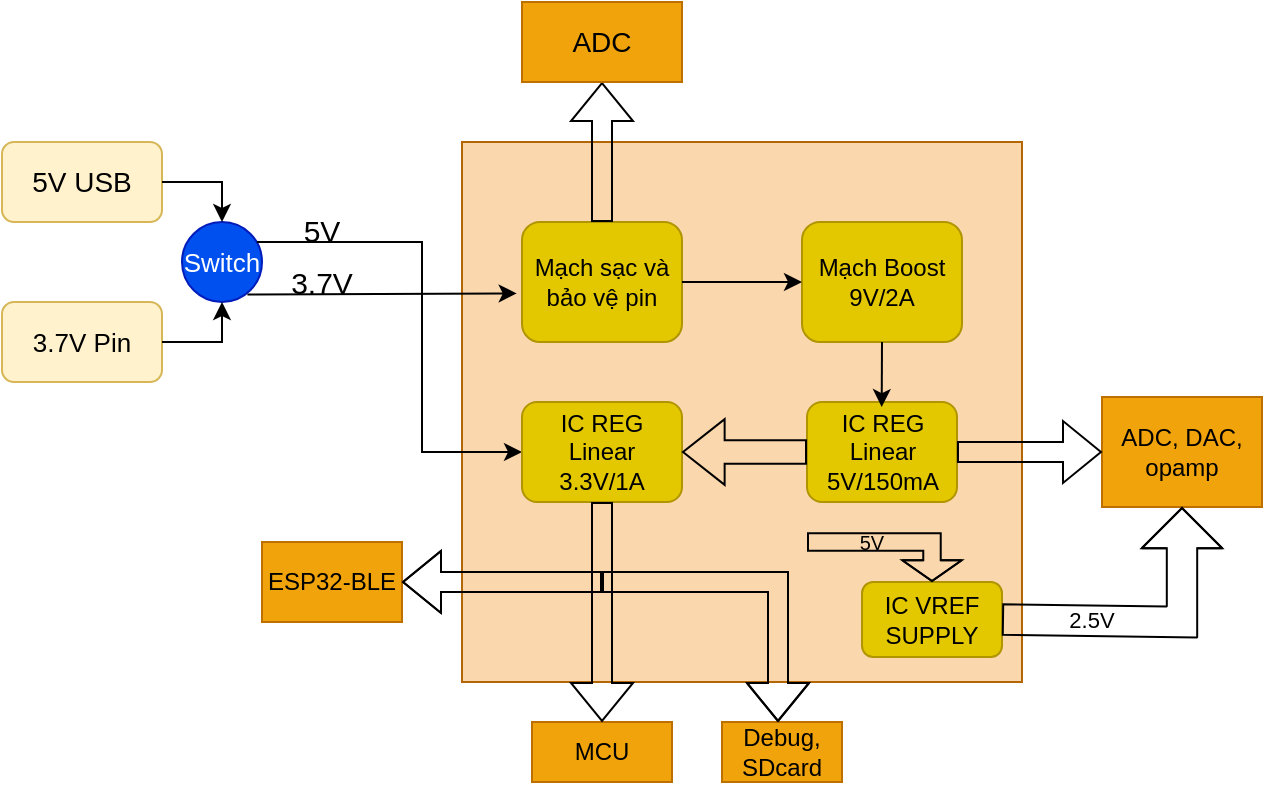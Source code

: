 <mxfile version="24.3.1" type="github">
  <diagram name="Trang-1" id="0lxTWm7fCItopQf3OwJO">
    <mxGraphModel dx="1066" dy="574" grid="1" gridSize="10" guides="1" tooltips="1" connect="1" arrows="1" fold="1" page="1" pageScale="1" pageWidth="850" pageHeight="1100" math="0" shadow="0">
      <root>
        <mxCell id="0" />
        <mxCell id="1" parent="0" />
        <mxCell id="QdqB2o7tGNXcahVqwCzd-1" value="" style="rounded=0;whiteSpace=wrap;html=1;fillColor=#fad7ac;strokeColor=#b46504;" vertex="1" parent="1">
          <mxGeometry x="320" y="180" width="280" height="270" as="geometry" />
        </mxCell>
        <mxCell id="QdqB2o7tGNXcahVqwCzd-2" value="&lt;font style=&quot;font-size: 14px;&quot;&gt;5V USB&lt;/font&gt;" style="rounded=1;whiteSpace=wrap;html=1;fillColor=#fff2cc;strokeColor=#d6b656;" vertex="1" parent="1">
          <mxGeometry x="90" y="180" width="80" height="40" as="geometry" />
        </mxCell>
        <mxCell id="QdqB2o7tGNXcahVqwCzd-3" value="&lt;font style=&quot;font-size: 13px;&quot;&gt;3.7V Pin&lt;/font&gt;" style="rounded=1;whiteSpace=wrap;html=1;fillColor=#fff2cc;strokeColor=#d6b656;" vertex="1" parent="1">
          <mxGeometry x="90" y="260" width="80" height="40" as="geometry" />
        </mxCell>
        <mxCell id="QdqB2o7tGNXcahVqwCzd-4" value="&lt;font style=&quot;font-size: 13px;&quot;&gt;Switch&lt;/font&gt;" style="ellipse;whiteSpace=wrap;html=1;aspect=fixed;fillColor=#0050ef;fontColor=#ffffff;strokeColor=#001DBC;" vertex="1" parent="1">
          <mxGeometry x="180" y="220" width="40" height="40" as="geometry" />
        </mxCell>
        <mxCell id="QdqB2o7tGNXcahVqwCzd-5" value="" style="endArrow=classic;html=1;rounded=0;exitX=1;exitY=0.5;exitDx=0;exitDy=0;" edge="1" parent="1" source="QdqB2o7tGNXcahVqwCzd-2">
          <mxGeometry width="50" height="50" relative="1" as="geometry">
            <mxPoint x="420" y="350" as="sourcePoint" />
            <mxPoint x="200" y="220" as="targetPoint" />
            <Array as="points">
              <mxPoint x="200" y="200" />
            </Array>
          </mxGeometry>
        </mxCell>
        <mxCell id="QdqB2o7tGNXcahVqwCzd-6" value="" style="endArrow=classic;html=1;rounded=0;exitX=1;exitY=0.5;exitDx=0;exitDy=0;entryX=0.5;entryY=1;entryDx=0;entryDy=0;" edge="1" parent="1" source="QdqB2o7tGNXcahVqwCzd-3" target="QdqB2o7tGNXcahVqwCzd-4">
          <mxGeometry width="50" height="50" relative="1" as="geometry">
            <mxPoint x="420" y="350" as="sourcePoint" />
            <mxPoint x="470" y="300" as="targetPoint" />
            <Array as="points">
              <mxPoint x="200" y="280" />
            </Array>
          </mxGeometry>
        </mxCell>
        <mxCell id="QdqB2o7tGNXcahVqwCzd-8" value="" style="endArrow=classic;html=1;rounded=0;exitX=0.935;exitY=0.249;exitDx=0;exitDy=0;entryX=0;entryY=0.5;entryDx=0;entryDy=0;exitPerimeter=0;" edge="1" parent="1" source="QdqB2o7tGNXcahVqwCzd-4" target="QdqB2o7tGNXcahVqwCzd-23">
          <mxGeometry width="50" height="50" relative="1" as="geometry">
            <mxPoint x="194.422" y="229.998" as="sourcePoint" />
            <mxPoint x="320" y="231.12" as="targetPoint" />
            <Array as="points">
              <mxPoint x="300" y="230" />
              <mxPoint x="300" y="335" />
            </Array>
          </mxGeometry>
        </mxCell>
        <mxCell id="QdqB2o7tGNXcahVqwCzd-9" value="" style="endArrow=classic;html=1;rounded=0;exitX=0.818;exitY=0.906;exitDx=0;exitDy=0;entryX=-0.033;entryY=0.595;entryDx=0;entryDy=0;entryPerimeter=0;exitPerimeter=0;" edge="1" parent="1" source="QdqB2o7tGNXcahVqwCzd-4" target="QdqB2o7tGNXcahVqwCzd-12">
          <mxGeometry width="50" height="50" relative="1" as="geometry">
            <mxPoint x="192" y="259" as="sourcePoint" />
            <mxPoint x="320" y="260" as="targetPoint" />
          </mxGeometry>
        </mxCell>
        <mxCell id="QdqB2o7tGNXcahVqwCzd-10" value="&lt;font style=&quot;font-size: 15px;&quot;&gt;5V&lt;/font&gt;" style="text;html=1;align=center;verticalAlign=middle;whiteSpace=wrap;rounded=0;" vertex="1" parent="1">
          <mxGeometry x="220" y="209" width="60" height="30" as="geometry" />
        </mxCell>
        <mxCell id="QdqB2o7tGNXcahVqwCzd-11" value="&lt;font style=&quot;font-size: 15px;&quot;&gt;3.7V&lt;/font&gt;" style="text;html=1;align=center;verticalAlign=middle;whiteSpace=wrap;rounded=0;" vertex="1" parent="1">
          <mxGeometry x="220" y="235" width="60" height="30" as="geometry" />
        </mxCell>
        <mxCell id="QdqB2o7tGNXcahVqwCzd-12" value="Mạch sạc và bảo vệ pin" style="rounded=1;whiteSpace=wrap;html=1;fillColor=#e3c800;fontColor=#000000;strokeColor=#B09500;" vertex="1" parent="1">
          <mxGeometry x="350" y="220" width="80" height="60" as="geometry" />
        </mxCell>
        <mxCell id="QdqB2o7tGNXcahVqwCzd-13" value="" style="shape=flexArrow;endArrow=classic;html=1;rounded=0;exitX=0.5;exitY=0;exitDx=0;exitDy=0;" edge="1" parent="1" source="QdqB2o7tGNXcahVqwCzd-12">
          <mxGeometry width="50" height="50" relative="1" as="geometry">
            <mxPoint x="360" y="250" as="sourcePoint" />
            <mxPoint x="390" y="150" as="targetPoint" />
          </mxGeometry>
        </mxCell>
        <mxCell id="QdqB2o7tGNXcahVqwCzd-14" value="&lt;font style=&quot;font-size: 14px;&quot;&gt;ADC&lt;/font&gt;" style="rounded=0;whiteSpace=wrap;html=1;fillColor=#f0a30a;fontColor=#000000;strokeColor=#BD7000;" vertex="1" parent="1">
          <mxGeometry x="350" y="110" width="80" height="40" as="geometry" />
        </mxCell>
        <mxCell id="QdqB2o7tGNXcahVqwCzd-15" value="Mạch Boost&lt;div&gt;9V/2A&lt;/div&gt;" style="rounded=1;whiteSpace=wrap;html=1;fillColor=#e3c800;fontColor=#000000;strokeColor=#B09500;" vertex="1" parent="1">
          <mxGeometry x="490" y="220" width="80" height="60" as="geometry" />
        </mxCell>
        <mxCell id="QdqB2o7tGNXcahVqwCzd-16" value="" style="endArrow=classic;html=1;rounded=0;exitX=1;exitY=0.5;exitDx=0;exitDy=0;entryX=0;entryY=0.5;entryDx=0;entryDy=0;" edge="1" parent="1" source="QdqB2o7tGNXcahVqwCzd-12" target="QdqB2o7tGNXcahVqwCzd-15">
          <mxGeometry width="50" height="50" relative="1" as="geometry">
            <mxPoint x="430" y="240" as="sourcePoint" />
            <mxPoint x="480" y="190" as="targetPoint" />
          </mxGeometry>
        </mxCell>
        <mxCell id="QdqB2o7tGNXcahVqwCzd-17" value="IC REG Linear 5V/150mA" style="rounded=1;whiteSpace=wrap;html=1;fillColor=#e3c800;fontColor=#000000;strokeColor=#B09500;" vertex="1" parent="1">
          <mxGeometry x="492.5" y="310" width="75" height="50" as="geometry" />
        </mxCell>
        <mxCell id="QdqB2o7tGNXcahVqwCzd-18" value="" style="endArrow=classic;html=1;rounded=0;exitX=0.5;exitY=1;exitDx=0;exitDy=0;entryX=0.498;entryY=0.051;entryDx=0;entryDy=0;entryPerimeter=0;" edge="1" parent="1" source="QdqB2o7tGNXcahVqwCzd-15" target="QdqB2o7tGNXcahVqwCzd-17">
          <mxGeometry width="50" height="50" relative="1" as="geometry">
            <mxPoint x="380" y="250" as="sourcePoint" />
            <mxPoint x="430" y="200" as="targetPoint" />
          </mxGeometry>
        </mxCell>
        <mxCell id="QdqB2o7tGNXcahVqwCzd-21" value="ADC, DAC, opamp" style="rounded=0;whiteSpace=wrap;html=1;fillColor=#f0a30a;fontColor=#000000;strokeColor=#BD7000;" vertex="1" parent="1">
          <mxGeometry x="640" y="307.5" width="80" height="55" as="geometry" />
        </mxCell>
        <mxCell id="QdqB2o7tGNXcahVqwCzd-22" value="" style="shape=flexArrow;endArrow=classic;html=1;rounded=0;exitX=1;exitY=0.5;exitDx=0;exitDy=0;entryX=0;entryY=0.5;entryDx=0;entryDy=0;" edge="1" parent="1" source="QdqB2o7tGNXcahVqwCzd-17" target="QdqB2o7tGNXcahVqwCzd-21">
          <mxGeometry width="50" height="50" relative="1" as="geometry">
            <mxPoint x="430" y="300" as="sourcePoint" />
            <mxPoint x="480" y="250" as="targetPoint" />
          </mxGeometry>
        </mxCell>
        <mxCell id="QdqB2o7tGNXcahVqwCzd-23" value="IC REG Linear 3.3V/1A" style="rounded=1;whiteSpace=wrap;html=1;fillColor=#e3c800;fontColor=#000000;strokeColor=#B09500;" vertex="1" parent="1">
          <mxGeometry x="350" y="310" width="80" height="50" as="geometry" />
        </mxCell>
        <mxCell id="QdqB2o7tGNXcahVqwCzd-24" value="" style="shape=flexArrow;endArrow=classic;html=1;rounded=0;width=11.86;endSize=6.607;exitX=0;exitY=0.5;exitDx=0;exitDy=0;" edge="1" parent="1" source="QdqB2o7tGNXcahVqwCzd-17">
          <mxGeometry width="50" height="50" relative="1" as="geometry">
            <mxPoint x="260" y="335" as="sourcePoint" />
            <mxPoint x="430" y="335" as="targetPoint" />
          </mxGeometry>
        </mxCell>
        <mxCell id="QdqB2o7tGNXcahVqwCzd-26" value="MCU" style="rounded=0;whiteSpace=wrap;html=1;fillColor=#f0a30a;fontColor=#000000;strokeColor=#BD7000;" vertex="1" parent="1">
          <mxGeometry x="355" y="470" width="70" height="30" as="geometry" />
        </mxCell>
        <mxCell id="QdqB2o7tGNXcahVqwCzd-27" value="" style="shape=flexArrow;endArrow=classic;html=1;rounded=0;exitX=0.5;exitY=1;exitDx=0;exitDy=0;entryX=0.5;entryY=0;entryDx=0;entryDy=0;" edge="1" parent="1" source="QdqB2o7tGNXcahVqwCzd-23" target="QdqB2o7tGNXcahVqwCzd-26">
          <mxGeometry width="50" height="50" relative="1" as="geometry">
            <mxPoint x="400" y="380" as="sourcePoint" />
            <mxPoint x="450" y="330" as="targetPoint" />
          </mxGeometry>
        </mxCell>
        <mxCell id="QdqB2o7tGNXcahVqwCzd-29" value="Debug, SDcard" style="rounded=0;whiteSpace=wrap;html=1;fillColor=#f0a30a;fontColor=#000000;strokeColor=#BD7000;" vertex="1" parent="1">
          <mxGeometry x="450" y="470" width="60" height="30" as="geometry" />
        </mxCell>
        <mxCell id="QdqB2o7tGNXcahVqwCzd-30" value="" style="shape=flexArrow;endArrow=classic;html=1;rounded=0;entryX=0.5;entryY=0;entryDx=0;entryDy=0;" edge="1" parent="1">
          <mxGeometry width="50" height="50" relative="1" as="geometry">
            <mxPoint x="390" y="400" as="sourcePoint" />
            <mxPoint x="478" y="470" as="targetPoint" />
            <Array as="points">
              <mxPoint x="478" y="400" />
            </Array>
          </mxGeometry>
        </mxCell>
        <mxCell id="QdqB2o7tGNXcahVqwCzd-31" value="ESP32-BLE" style="rounded=0;whiteSpace=wrap;html=1;fillColor=#f0a30a;fontColor=#000000;strokeColor=#BD7000;" vertex="1" parent="1">
          <mxGeometry x="220" y="380" width="70" height="40" as="geometry" />
        </mxCell>
        <mxCell id="QdqB2o7tGNXcahVqwCzd-32" value="" style="shape=flexArrow;endArrow=classic;html=1;rounded=0;entryX=1;entryY=0.5;entryDx=0;entryDy=0;" edge="1" parent="1">
          <mxGeometry width="50" height="50" relative="1" as="geometry">
            <mxPoint x="390" y="399.98" as="sourcePoint" />
            <mxPoint x="290" y="399.98" as="targetPoint" />
            <Array as="points">
              <mxPoint x="360" y="399.98" />
            </Array>
          </mxGeometry>
        </mxCell>
        <mxCell id="QdqB2o7tGNXcahVqwCzd-35" value="IC VREF SUPPLY" style="rounded=1;whiteSpace=wrap;html=1;fillColor=#e3c800;fontColor=#000000;strokeColor=#B09500;" vertex="1" parent="1">
          <mxGeometry x="520" y="400" width="70" height="37.5" as="geometry" />
        </mxCell>
        <mxCell id="QdqB2o7tGNXcahVqwCzd-36" value="" style="shape=flexArrow;endArrow=classic;html=1;rounded=0;entryX=0.5;entryY=0;entryDx=0;entryDy=0;width=8.727;endSize=3.12;" edge="1" parent="1" target="QdqB2o7tGNXcahVqwCzd-35">
          <mxGeometry width="50" height="50" relative="1" as="geometry">
            <mxPoint x="492.5" y="380" as="sourcePoint" />
            <mxPoint x="555" y="350" as="targetPoint" />
            <Array as="points">
              <mxPoint x="520" y="380" />
              <mxPoint x="555" y="380" />
            </Array>
          </mxGeometry>
        </mxCell>
        <mxCell id="QdqB2o7tGNXcahVqwCzd-38" value="&lt;font style=&quot;font-size: 10px;&quot;&gt;5V&lt;/font&gt;" style="text;html=1;align=center;verticalAlign=middle;whiteSpace=wrap;rounded=0;" vertex="1" parent="1">
          <mxGeometry x="500" y="370" width="50" height="20" as="geometry" />
        </mxCell>
        <mxCell id="QdqB2o7tGNXcahVqwCzd-39" value="" style="shape=flexArrow;endArrow=classic;html=1;rounded=0;entryX=0.5;entryY=1;entryDx=0;entryDy=0;exitX=1;exitY=0.5;exitDx=0;exitDy=0;endWidth=24.051;endSize=6.367;width=15.19;" edge="1" parent="1" source="QdqB2o7tGNXcahVqwCzd-35" target="QdqB2o7tGNXcahVqwCzd-21">
          <mxGeometry width="50" height="50" relative="1" as="geometry">
            <mxPoint x="490" y="370" as="sourcePoint" />
            <mxPoint x="540" y="320" as="targetPoint" />
            <Array as="points">
              <mxPoint x="680" y="420" />
            </Array>
          </mxGeometry>
        </mxCell>
        <mxCell id="QdqB2o7tGNXcahVqwCzd-40" value="&lt;font style=&quot;font-size: 11px;&quot;&gt;2.5V&lt;/font&gt;" style="text;html=1;align=center;verticalAlign=middle;whiteSpace=wrap;rounded=0;" vertex="1" parent="1">
          <mxGeometry x="605" y="404" width="60" height="30" as="geometry" />
        </mxCell>
      </root>
    </mxGraphModel>
  </diagram>
</mxfile>
